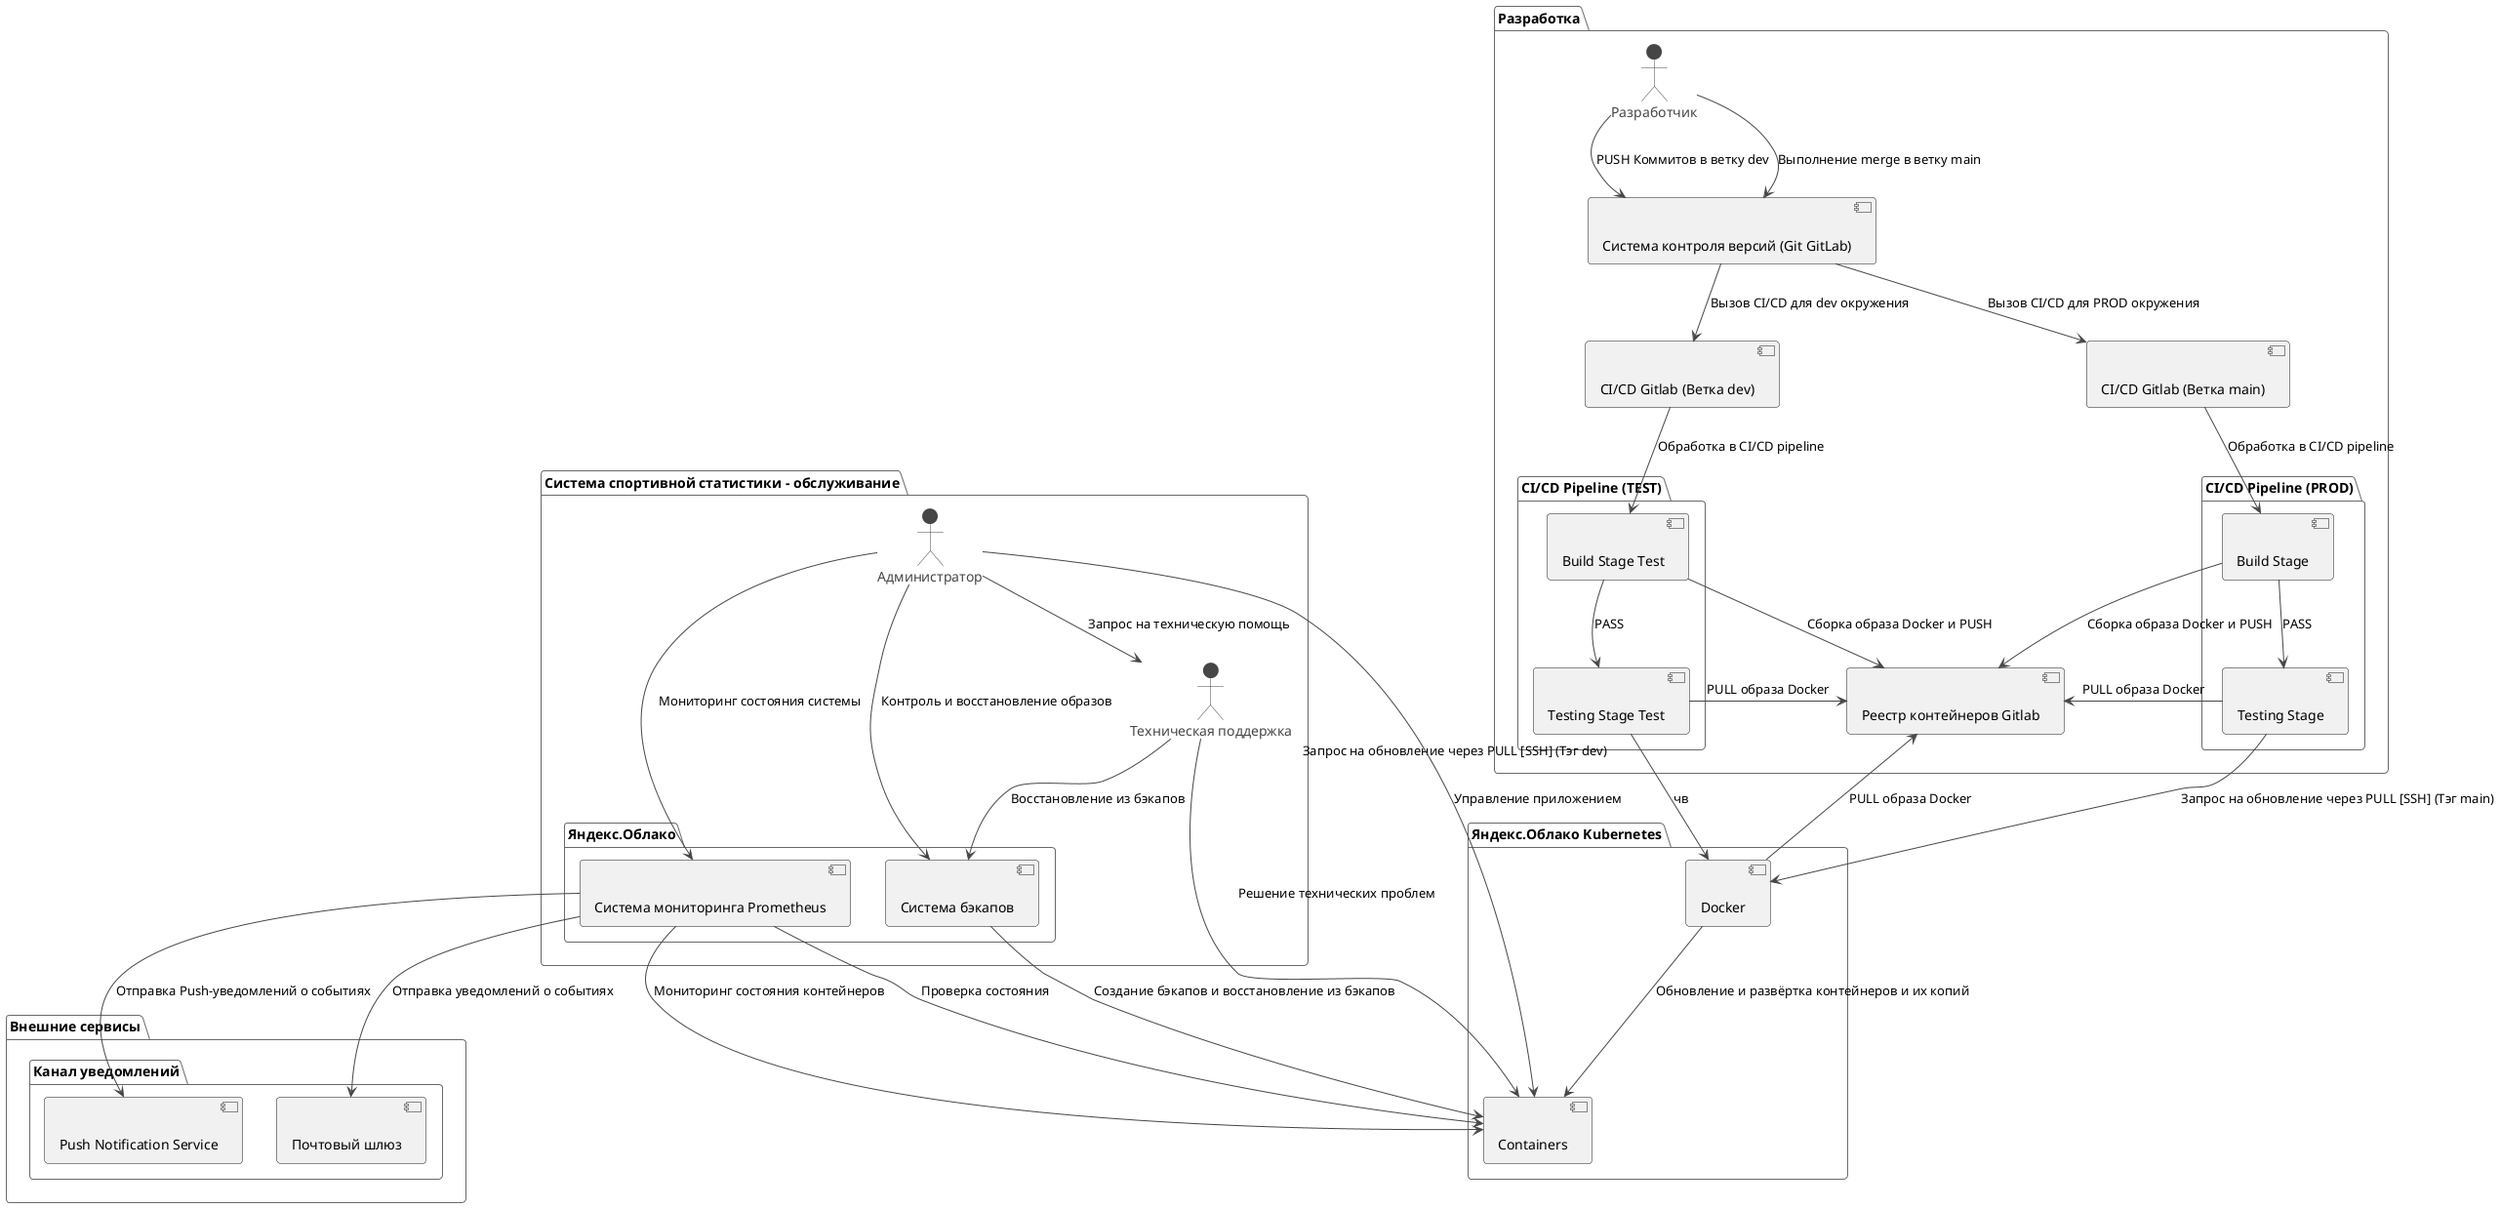 @startuml Maintanence2
!theme vibrant

package "Яндекс.Облако Kubernetes" as k8s {
  [Docker] as docker << (C, #FFAAAA) >>
  [Containers] as containers << (C, #FFAAAA) >>
}

package "Система спортивной статистики - обслуживание" as maintenance {
    actor "Администратор" as admin
    actor "Техническая поддержка" as tech_support
    package "Яндекс.Облако" as cloud {
      [Система мониторинга Prometheus] as monitoring_service << (C, #FFAAAA) >>
      [Система бэкапов] as backup_service << (C, #FFAAAA) >>
    }
}

package "Внешние сервисы" as outer_services {
    package "Канал уведомлений" as notifications {
        [Почтовый шлюз] as email_service << (C, #FFAAAA) >>
        [Push Notification Service] as push_service << (C, #FFAAAA) >>
    }
}

package "Разработка" as development {
    actor "Разработчик" as developer
    [Система контроля версий (Git GitLab)] as vcs << (C, #FFAAAA) >>
    [CI/CD Gitlab (Ветка main)] as cicd << (C, #FFAAAA) >>
    [CI/CD Gitlab (Ветка dev)] as cicdtest << (C, #FFAAAA) >>
    package "CI/CD Pipeline (PROD)" as build {
      [Build Stage] as buildstage << (C, #FFAAAA) >>
      [Testing Stage] as testingstage << (C, #FFAAAA) >>
    }
    package "CI/CD Pipeline (TEST)" as buildtest {
      [Build Stage Test] as buildstagetest << (C, #FFAAAA) >>
      [Testing Stage Test] as testingstagetest << (C, #FFAAAA) >>
    }
    [Реестр контейнеров Gitlab] as containeregistry << (C, #FFAAAA) >>
}

admin --> monitoring_service : "Мониторинг состояния системы"
admin --> backup_service : "Контроль и восстановление образов"
monitoring_service --> email_service : "Отправка уведомлений о событиях"
monitoring_service --> push_service : "Отправка Push-уведомлений о событиях"
monitoring_service --> containers : "Мониторинг состояния контейнеров"

developer --> vcs : "PUSH Коммитов в ветку dev"
vcs --> cicdtest : "Вызов CI/CD для dev окружения"
cicdtest --> buildstagetest : "Обработка в CI/CD pipeline"
buildstagetest --> containeregistry : "Сборка образа Docker и PUSH"
containeregistry <-- testingstagetest : "PULL образа Docker"
buildstagetest --> testingstagetest : "PASS"
testingstagetest --> docker : "Запрос на обновление через PULL [SSH] (Тэг dev)"чв

developer --> vcs : "Выполнение merge в ветку main"
vcs --> cicd : "Вызов CI/CD для PROD окружения"
cicd --> buildstage : "Обработка в CI/CD pipeline"
buildstage --> containeregistry : "Сборка образа Docker и PUSH"
containeregistry <-- testingstage : "PULL образа Docker"
buildstage --> testingstage : "PASS"
testingstage --> docker : "Запрос на обновление через PULL [SSH] (Тэг main)"
docker --> containeregistry : "PULL образа Docker"
docker --> containers : "Обновление и развёртка контейнеров и их копий"

monitoring_service --> containers : "Проверка состояния"
backup_service --> containers : "Создание бэкапов и восстановление из бэкапов"

tech_support --> containers : "Решение технических проблем"
tech_support --> backup_service : "Восстановление из бэкапов"
admin --> containers : "Управление приложением"
admin --> tech_support : "Запрос на техническую помощь"

@enduml
